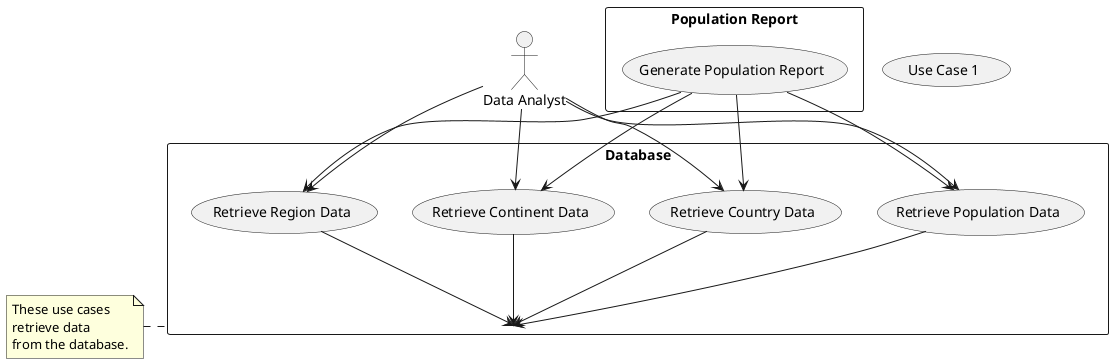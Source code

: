 @startuml
usecase UC1 as "Use Case 1"

actor "Data Analyst" as Analyst

rectangle Database {
    usecase "Retrieve Population Data" as RetrieveData
    usecase "Retrieve Country Data" as RetrieveCountryData
    usecase "Retrieve Continent Data" as RetrieveContinentData
    usecase "Retrieve Region Data" as RetrieveRegionData
}

rectangle "Population Report" {
    usecase "Generate Population Report" as GenerateReport
}

Analyst --> RetrieveData
RetrieveData --> Database
Analyst --> RetrieveCountryData
RetrieveCountryData --> Database
Analyst --> RetrieveContinentData
RetrieveContinentData --> Database
Analyst --> RetrieveRegionData
RetrieveRegionData --> Database
GenerateReport --> RetrieveData
GenerateReport --> RetrieveCountryData
GenerateReport --> RetrieveContinentData
GenerateReport --> RetrieveRegionData

note left of Database : These use cases\nretrieve data\nfrom the database.

@enduml
